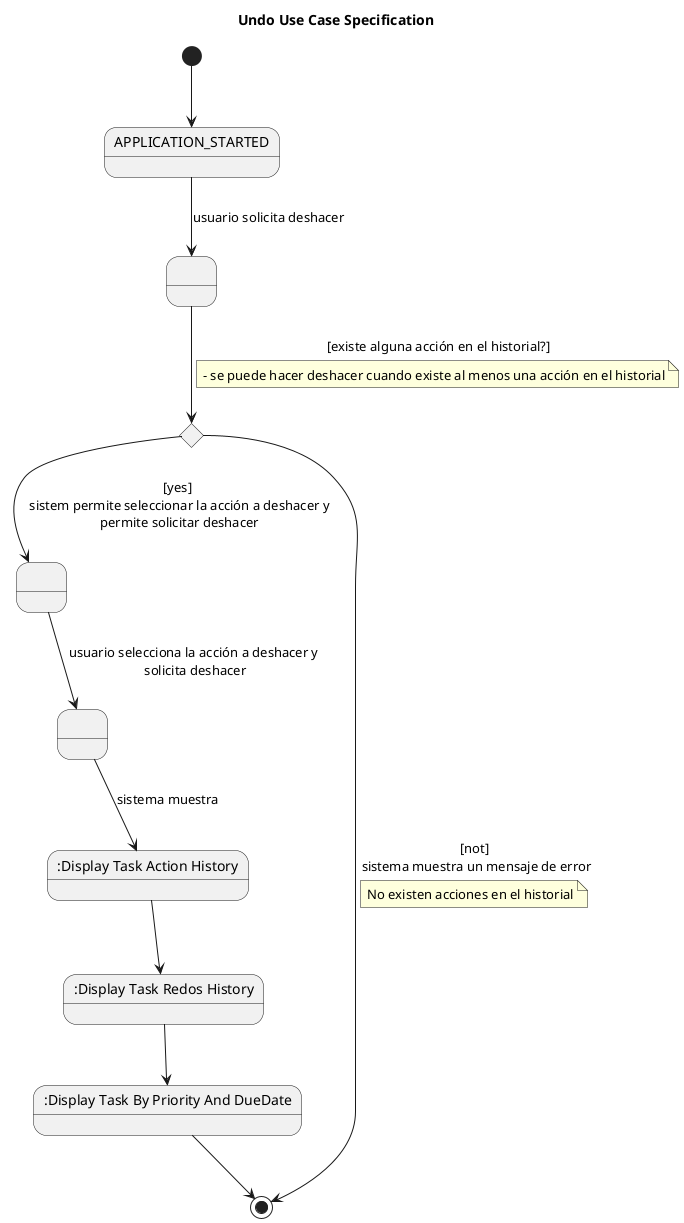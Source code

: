 @startuml UndoUseCaseSpecification
    title Undo Use Case Specification

state " " as A
state " " as B
state " " as C
state canUndo <<choice>>

state ":Display Task Action History" as DisplayTaskActionHistory
state ":Display Task Redos History" as DisplayTaskRedosHistory
state ":Display Task By Priority And DueDate" as DisplayTaskByPriorityAndDueDate

[*] --> APPLICATION_STARTED
    APPLICATION_STARTED --> A : usuario solicita deshacer
    A --> canUndo : [existe alguna acción en el historial?]
        note on link
            - se puede hacer deshacer cuando existe al menos una acción en el historial
        endnote
        canUndo --> B : [yes]\n sistem permite seleccionar la acción a deshacer y\n permite solicitar deshacer
            B --> C : usuario selecciona la acción a deshacer y\n solicita deshacer
            C --> DisplayTaskActionHistory : sistema muestra
            DisplayTaskActionHistory --> DisplayTaskRedosHistory
            DisplayTaskRedosHistory --> DisplayTaskByPriorityAndDueDate
    canUndo --> [*] : [not]\n sistema muestra un mensaje de error
        note on link
            No existen acciones en el historial
        endnote

DisplayTaskByPriorityAndDueDate --> [*]
@enduml